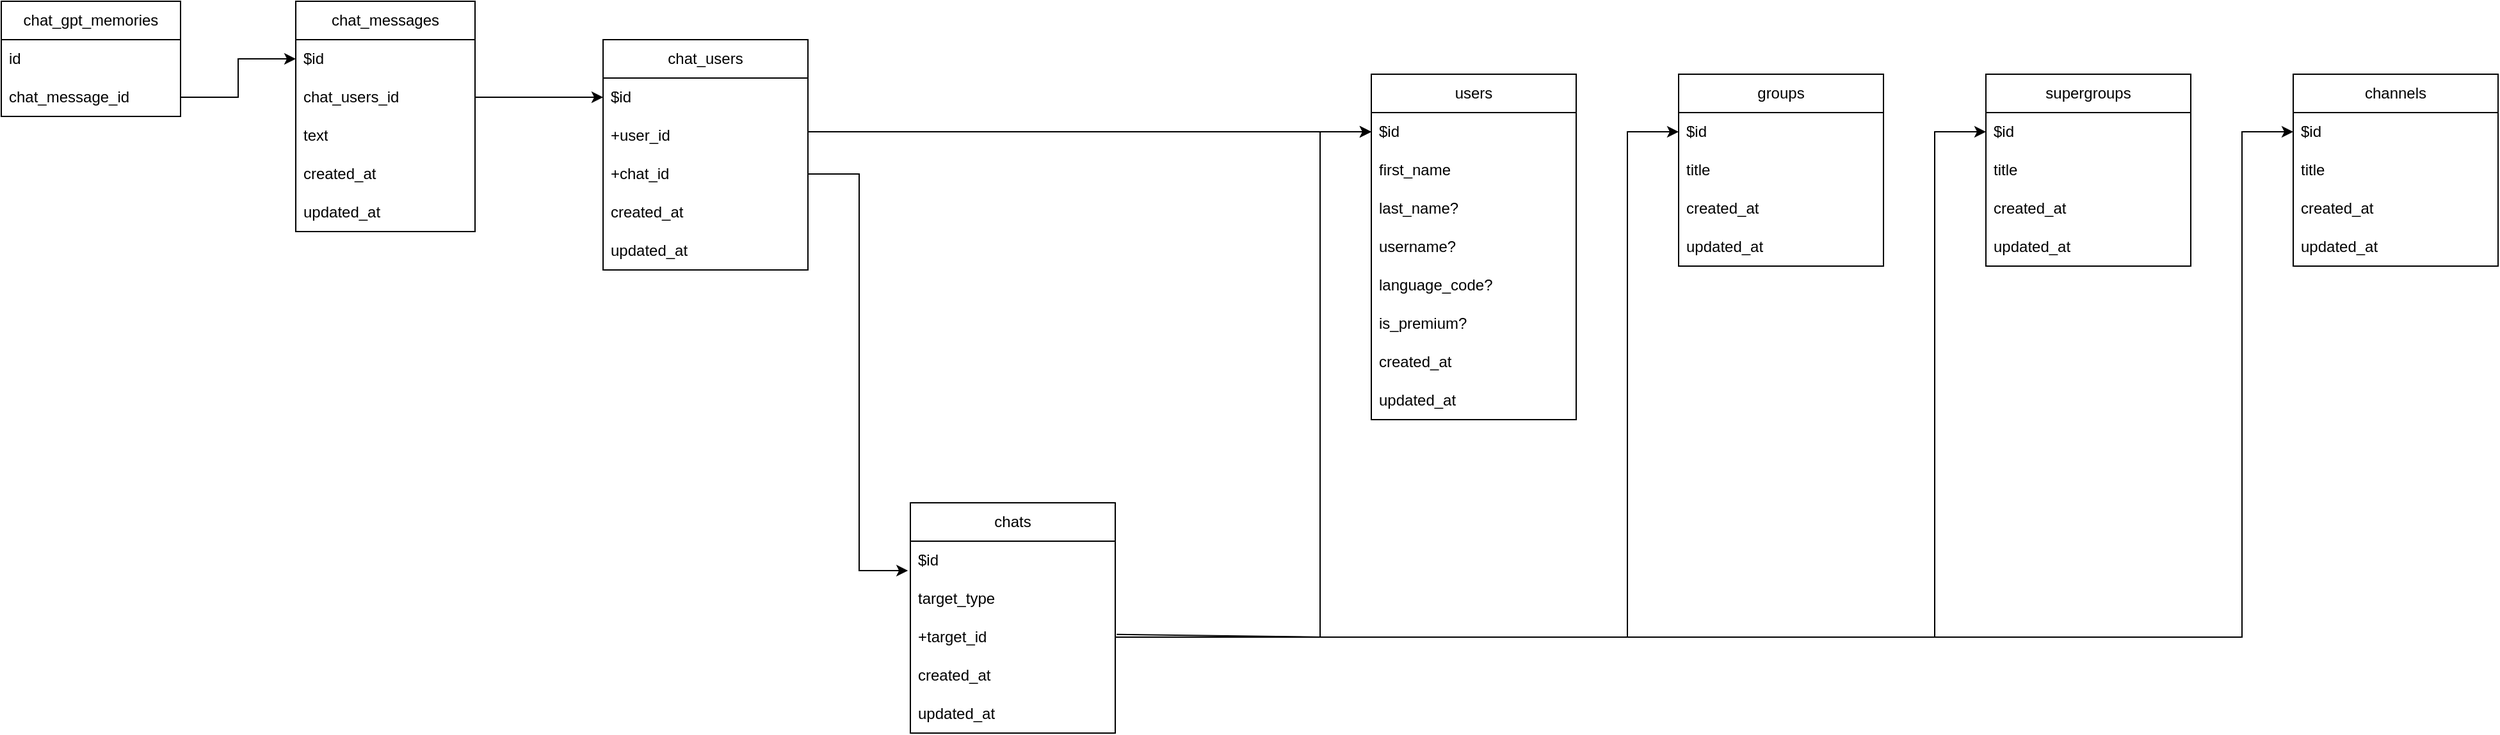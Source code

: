 <mxfile version="24.7.16">
  <diagram name="Page-1" id="a7904f86-f2b4-8e86-fa97-74104820619b">
    <mxGraphModel dx="2534" dy="1758" grid="1" gridSize="10" guides="1" tooltips="1" connect="1" arrows="1" fold="1" page="1" pageScale="1" pageWidth="1100" pageHeight="850" background="none" math="0" shadow="0">
      <root>
        <mxCell id="0" />
        <mxCell id="1" parent="0" />
        <mxCell id="qhH1SnZcZPKIVtIpZ9UF-8" value="users" style="swimlane;fontStyle=0;childLayout=stackLayout;horizontal=1;startSize=30;horizontalStack=0;resizeParent=1;resizeParentMax=0;resizeLast=0;collapsible=1;marginBottom=0;whiteSpace=wrap;html=1;" parent="1" vertex="1">
          <mxGeometry x="40" y="40" width="160" height="270" as="geometry" />
        </mxCell>
        <mxCell id="qhH1SnZcZPKIVtIpZ9UF-9" value="$id" style="text;strokeColor=none;fillColor=none;align=left;verticalAlign=middle;spacingLeft=4;spacingRight=4;overflow=hidden;points=[[0,0.5],[1,0.5]];portConstraint=eastwest;rotatable=0;whiteSpace=wrap;html=1;" parent="qhH1SnZcZPKIVtIpZ9UF-8" vertex="1">
          <mxGeometry y="30" width="160" height="30" as="geometry" />
        </mxCell>
        <mxCell id="qhH1SnZcZPKIVtIpZ9UF-10" value="first_name" style="text;strokeColor=none;fillColor=none;align=left;verticalAlign=middle;spacingLeft=4;spacingRight=4;overflow=hidden;points=[[0,0.5],[1,0.5]];portConstraint=eastwest;rotatable=0;whiteSpace=wrap;html=1;" parent="qhH1SnZcZPKIVtIpZ9UF-8" vertex="1">
          <mxGeometry y="60" width="160" height="30" as="geometry" />
        </mxCell>
        <mxCell id="qhH1SnZcZPKIVtIpZ9UF-11" value="last_name?" style="text;strokeColor=none;fillColor=none;align=left;verticalAlign=middle;spacingLeft=4;spacingRight=4;overflow=hidden;points=[[0,0.5],[1,0.5]];portConstraint=eastwest;rotatable=0;whiteSpace=wrap;html=1;" parent="qhH1SnZcZPKIVtIpZ9UF-8" vertex="1">
          <mxGeometry y="90" width="160" height="30" as="geometry" />
        </mxCell>
        <mxCell id="qhH1SnZcZPKIVtIpZ9UF-12" value="username?" style="text;strokeColor=none;fillColor=none;align=left;verticalAlign=middle;spacingLeft=4;spacingRight=4;overflow=hidden;points=[[0,0.5],[1,0.5]];portConstraint=eastwest;rotatable=0;whiteSpace=wrap;html=1;" parent="qhH1SnZcZPKIVtIpZ9UF-8" vertex="1">
          <mxGeometry y="120" width="160" height="30" as="geometry" />
        </mxCell>
        <mxCell id="qhH1SnZcZPKIVtIpZ9UF-13" value="language_code?" style="text;strokeColor=none;fillColor=none;align=left;verticalAlign=middle;spacingLeft=4;spacingRight=4;overflow=hidden;points=[[0,0.5],[1,0.5]];portConstraint=eastwest;rotatable=0;whiteSpace=wrap;html=1;" parent="qhH1SnZcZPKIVtIpZ9UF-8" vertex="1">
          <mxGeometry y="150" width="160" height="30" as="geometry" />
        </mxCell>
        <mxCell id="qhH1SnZcZPKIVtIpZ9UF-14" value="is_premium?" style="text;strokeColor=none;fillColor=none;align=left;verticalAlign=middle;spacingLeft=4;spacingRight=4;overflow=hidden;points=[[0,0.5],[1,0.5]];portConstraint=eastwest;rotatable=0;whiteSpace=wrap;html=1;" parent="qhH1SnZcZPKIVtIpZ9UF-8" vertex="1">
          <mxGeometry y="180" width="160" height="30" as="geometry" />
        </mxCell>
        <mxCell id="qhH1SnZcZPKIVtIpZ9UF-23" value="created_at" style="text;strokeColor=none;fillColor=none;align=left;verticalAlign=middle;spacingLeft=4;spacingRight=4;overflow=hidden;points=[[0,0.5],[1,0.5]];portConstraint=eastwest;rotatable=0;whiteSpace=wrap;html=1;" parent="qhH1SnZcZPKIVtIpZ9UF-8" vertex="1">
          <mxGeometry y="210" width="160" height="30" as="geometry" />
        </mxCell>
        <mxCell id="qhH1SnZcZPKIVtIpZ9UF-24" value="updated_at" style="text;strokeColor=none;fillColor=none;align=left;verticalAlign=middle;spacingLeft=4;spacingRight=4;overflow=hidden;points=[[0,0.5],[1,0.5]];portConstraint=eastwest;rotatable=0;whiteSpace=wrap;html=1;" parent="qhH1SnZcZPKIVtIpZ9UF-8" vertex="1">
          <mxGeometry y="240" width="160" height="30" as="geometry" />
        </mxCell>
        <mxCell id="qhH1SnZcZPKIVtIpZ9UF-15" value="groups" style="swimlane;fontStyle=0;childLayout=stackLayout;horizontal=1;startSize=30;horizontalStack=0;resizeParent=1;resizeParentMax=0;resizeLast=0;collapsible=1;marginBottom=0;whiteSpace=wrap;html=1;" parent="1" vertex="1">
          <mxGeometry x="280" y="40" width="160" height="150" as="geometry" />
        </mxCell>
        <mxCell id="qhH1SnZcZPKIVtIpZ9UF-16" value="$id" style="text;strokeColor=none;fillColor=none;align=left;verticalAlign=middle;spacingLeft=4;spacingRight=4;overflow=hidden;points=[[0,0.5],[1,0.5]];portConstraint=eastwest;rotatable=0;whiteSpace=wrap;html=1;" parent="qhH1SnZcZPKIVtIpZ9UF-15" vertex="1">
          <mxGeometry y="30" width="160" height="30" as="geometry" />
        </mxCell>
        <mxCell id="qhH1SnZcZPKIVtIpZ9UF-17" value="title" style="text;strokeColor=none;fillColor=none;align=left;verticalAlign=middle;spacingLeft=4;spacingRight=4;overflow=hidden;points=[[0,0.5],[1,0.5]];portConstraint=eastwest;rotatable=0;whiteSpace=wrap;html=1;" parent="qhH1SnZcZPKIVtIpZ9UF-15" vertex="1">
          <mxGeometry y="60" width="160" height="30" as="geometry" />
        </mxCell>
        <mxCell id="qhH1SnZcZPKIVtIpZ9UF-22" value="created_at" style="text;strokeColor=none;fillColor=none;align=left;verticalAlign=middle;spacingLeft=4;spacingRight=4;overflow=hidden;points=[[0,0.5],[1,0.5]];portConstraint=eastwest;rotatable=0;whiteSpace=wrap;html=1;" parent="qhH1SnZcZPKIVtIpZ9UF-15" vertex="1">
          <mxGeometry y="90" width="160" height="30" as="geometry" />
        </mxCell>
        <mxCell id="qhH1SnZcZPKIVtIpZ9UF-21" value="updated_at" style="text;strokeColor=none;fillColor=none;align=left;verticalAlign=middle;spacingLeft=4;spacingRight=4;overflow=hidden;points=[[0,0.5],[1,0.5]];portConstraint=eastwest;rotatable=0;whiteSpace=wrap;html=1;" parent="qhH1SnZcZPKIVtIpZ9UF-15" vertex="1">
          <mxGeometry y="120" width="160" height="30" as="geometry" />
        </mxCell>
        <mxCell id="qhH1SnZcZPKIVtIpZ9UF-25" value="channels" style="swimlane;fontStyle=0;childLayout=stackLayout;horizontal=1;startSize=30;horizontalStack=0;resizeParent=1;resizeParentMax=0;resizeLast=0;collapsible=1;marginBottom=0;whiteSpace=wrap;html=1;" parent="1" vertex="1">
          <mxGeometry x="760" y="40" width="160" height="150" as="geometry" />
        </mxCell>
        <mxCell id="qhH1SnZcZPKIVtIpZ9UF-26" value="$id" style="text;strokeColor=none;fillColor=none;align=left;verticalAlign=middle;spacingLeft=4;spacingRight=4;overflow=hidden;points=[[0,0.5],[1,0.5]];portConstraint=eastwest;rotatable=0;whiteSpace=wrap;html=1;" parent="qhH1SnZcZPKIVtIpZ9UF-25" vertex="1">
          <mxGeometry y="30" width="160" height="30" as="geometry" />
        </mxCell>
        <mxCell id="qhH1SnZcZPKIVtIpZ9UF-27" value="title" style="text;strokeColor=none;fillColor=none;align=left;verticalAlign=middle;spacingLeft=4;spacingRight=4;overflow=hidden;points=[[0,0.5],[1,0.5]];portConstraint=eastwest;rotatable=0;whiteSpace=wrap;html=1;" parent="qhH1SnZcZPKIVtIpZ9UF-25" vertex="1">
          <mxGeometry y="60" width="160" height="30" as="geometry" />
        </mxCell>
        <mxCell id="qhH1SnZcZPKIVtIpZ9UF-28" value="created_at" style="text;strokeColor=none;fillColor=none;align=left;verticalAlign=middle;spacingLeft=4;spacingRight=4;overflow=hidden;points=[[0,0.5],[1,0.5]];portConstraint=eastwest;rotatable=0;whiteSpace=wrap;html=1;" parent="qhH1SnZcZPKIVtIpZ9UF-25" vertex="1">
          <mxGeometry y="90" width="160" height="30" as="geometry" />
        </mxCell>
        <mxCell id="qhH1SnZcZPKIVtIpZ9UF-29" value="updated_at" style="text;strokeColor=none;fillColor=none;align=left;verticalAlign=middle;spacingLeft=4;spacingRight=4;overflow=hidden;points=[[0,0.5],[1,0.5]];portConstraint=eastwest;rotatable=0;whiteSpace=wrap;html=1;" parent="qhH1SnZcZPKIVtIpZ9UF-25" vertex="1">
          <mxGeometry y="120" width="160" height="30" as="geometry" />
        </mxCell>
        <mxCell id="qhH1SnZcZPKIVtIpZ9UF-30" value="supergroups" style="swimlane;fontStyle=0;childLayout=stackLayout;horizontal=1;startSize=30;horizontalStack=0;resizeParent=1;resizeParentMax=0;resizeLast=0;collapsible=1;marginBottom=0;whiteSpace=wrap;html=1;" parent="1" vertex="1">
          <mxGeometry x="520" y="40" width="160" height="150" as="geometry" />
        </mxCell>
        <mxCell id="qhH1SnZcZPKIVtIpZ9UF-31" value="$id" style="text;strokeColor=none;fillColor=none;align=left;verticalAlign=middle;spacingLeft=4;spacingRight=4;overflow=hidden;points=[[0,0.5],[1,0.5]];portConstraint=eastwest;rotatable=0;whiteSpace=wrap;html=1;" parent="qhH1SnZcZPKIVtIpZ9UF-30" vertex="1">
          <mxGeometry y="30" width="160" height="30" as="geometry" />
        </mxCell>
        <mxCell id="qhH1SnZcZPKIVtIpZ9UF-32" value="title" style="text;strokeColor=none;fillColor=none;align=left;verticalAlign=middle;spacingLeft=4;spacingRight=4;overflow=hidden;points=[[0,0.5],[1,0.5]];portConstraint=eastwest;rotatable=0;whiteSpace=wrap;html=1;" parent="qhH1SnZcZPKIVtIpZ9UF-30" vertex="1">
          <mxGeometry y="60" width="160" height="30" as="geometry" />
        </mxCell>
        <mxCell id="qhH1SnZcZPKIVtIpZ9UF-33" value="created_at" style="text;strokeColor=none;fillColor=none;align=left;verticalAlign=middle;spacingLeft=4;spacingRight=4;overflow=hidden;points=[[0,0.5],[1,0.5]];portConstraint=eastwest;rotatable=0;whiteSpace=wrap;html=1;" parent="qhH1SnZcZPKIVtIpZ9UF-30" vertex="1">
          <mxGeometry y="90" width="160" height="30" as="geometry" />
        </mxCell>
        <mxCell id="qhH1SnZcZPKIVtIpZ9UF-34" value="updated_at" style="text;strokeColor=none;fillColor=none;align=left;verticalAlign=middle;spacingLeft=4;spacingRight=4;overflow=hidden;points=[[0,0.5],[1,0.5]];portConstraint=eastwest;rotatable=0;whiteSpace=wrap;html=1;" parent="qhH1SnZcZPKIVtIpZ9UF-30" vertex="1">
          <mxGeometry y="120" width="160" height="30" as="geometry" />
        </mxCell>
        <mxCell id="qhH1SnZcZPKIVtIpZ9UF-35" value="chats" style="swimlane;fontStyle=0;childLayout=stackLayout;horizontal=1;startSize=30;horizontalStack=0;resizeParent=1;resizeParentMax=0;resizeLast=0;collapsible=1;marginBottom=0;whiteSpace=wrap;html=1;" parent="1" vertex="1">
          <mxGeometry x="-320" y="375" width="160" height="180" as="geometry" />
        </mxCell>
        <mxCell id="qhH1SnZcZPKIVtIpZ9UF-36" value="$id" style="text;strokeColor=none;fillColor=none;align=left;verticalAlign=middle;spacingLeft=4;spacingRight=4;overflow=hidden;points=[[0,0.5],[1,0.5]];portConstraint=eastwest;rotatable=0;whiteSpace=wrap;html=1;" parent="qhH1SnZcZPKIVtIpZ9UF-35" vertex="1">
          <mxGeometry y="30" width="160" height="30" as="geometry" />
        </mxCell>
        <mxCell id="qhH1SnZcZPKIVtIpZ9UF-37" value="target_type" style="text;strokeColor=none;fillColor=none;align=left;verticalAlign=middle;spacingLeft=4;spacingRight=4;overflow=hidden;points=[[0,0.5],[1,0.5]];portConstraint=eastwest;rotatable=0;whiteSpace=wrap;html=1;" parent="qhH1SnZcZPKIVtIpZ9UF-35" vertex="1">
          <mxGeometry y="60" width="160" height="30" as="geometry" />
        </mxCell>
        <mxCell id="qhH1SnZcZPKIVtIpZ9UF-38" value="+target_id" style="text;strokeColor=none;fillColor=none;align=left;verticalAlign=middle;spacingLeft=4;spacingRight=4;overflow=hidden;points=[[0,0.5],[1,0.5]];portConstraint=eastwest;rotatable=0;whiteSpace=wrap;html=1;" parent="qhH1SnZcZPKIVtIpZ9UF-35" vertex="1">
          <mxGeometry y="90" width="160" height="30" as="geometry" />
        </mxCell>
        <mxCell id="1VUxT75i-lTSrIvDL5Si-15" value="created_at" style="text;strokeColor=none;fillColor=none;align=left;verticalAlign=middle;spacingLeft=4;spacingRight=4;overflow=hidden;points=[[0,0.5],[1,0.5]];portConstraint=eastwest;rotatable=0;whiteSpace=wrap;html=1;" parent="qhH1SnZcZPKIVtIpZ9UF-35" vertex="1">
          <mxGeometry y="120" width="160" height="30" as="geometry" />
        </mxCell>
        <mxCell id="1VUxT75i-lTSrIvDL5Si-16" value="updated_at" style="text;strokeColor=none;fillColor=none;align=left;verticalAlign=middle;spacingLeft=4;spacingRight=4;overflow=hidden;points=[[0,0.5],[1,0.5]];portConstraint=eastwest;rotatable=0;whiteSpace=wrap;html=1;" parent="qhH1SnZcZPKIVtIpZ9UF-35" vertex="1">
          <mxGeometry y="150" width="160" height="30" as="geometry" />
        </mxCell>
        <mxCell id="qhH1SnZcZPKIVtIpZ9UF-39" value="" style="endArrow=classic;html=1;rounded=0;entryX=0;entryY=0.5;entryDx=0;entryDy=0;exitX=1.007;exitY=0.429;exitDx=0;exitDy=0;exitPerimeter=0;" parent="1" source="qhH1SnZcZPKIVtIpZ9UF-38" target="qhH1SnZcZPKIVtIpZ9UF-9" edge="1">
          <mxGeometry width="50" height="50" relative="1" as="geometry">
            <mxPoint x="610" y="480" as="sourcePoint" />
            <mxPoint x="140" y="500" as="targetPoint" />
            <Array as="points">
              <mxPoint y="480" />
              <mxPoint y="85" />
            </Array>
          </mxGeometry>
        </mxCell>
        <mxCell id="qhH1SnZcZPKIVtIpZ9UF-40" value="" style="endArrow=classic;html=1;rounded=0;entryX=0;entryY=0.5;entryDx=0;entryDy=0;exitX=1;exitY=0.5;exitDx=0;exitDy=0;" parent="1" source="qhH1SnZcZPKIVtIpZ9UF-38" target="qhH1SnZcZPKIVtIpZ9UF-16" edge="1">
          <mxGeometry width="50" height="50" relative="1" as="geometry">
            <mxPoint x="230" y="480" as="sourcePoint" />
            <mxPoint x="660" y="430" as="targetPoint" />
            <Array as="points">
              <mxPoint x="240" y="480" />
              <mxPoint x="240" y="85" />
            </Array>
          </mxGeometry>
        </mxCell>
        <mxCell id="qhH1SnZcZPKIVtIpZ9UF-41" value="" style="endArrow=classic;html=1;rounded=0;entryX=0;entryY=0.5;entryDx=0;entryDy=0;exitX=1;exitY=0.5;exitDx=0;exitDy=0;" parent="1" source="qhH1SnZcZPKIVtIpZ9UF-38" target="qhH1SnZcZPKIVtIpZ9UF-31" edge="1">
          <mxGeometry width="50" height="50" relative="1" as="geometry">
            <mxPoint x="480" y="480" as="sourcePoint" />
            <mxPoint x="660" y="430" as="targetPoint" />
            <Array as="points">
              <mxPoint x="480" y="480" />
              <mxPoint x="480" y="85" />
            </Array>
          </mxGeometry>
        </mxCell>
        <mxCell id="qhH1SnZcZPKIVtIpZ9UF-42" value="" style="endArrow=classic;html=1;rounded=0;entryX=0;entryY=0.5;entryDx=0;entryDy=0;exitX=1;exitY=0.5;exitDx=0;exitDy=0;" parent="1" source="qhH1SnZcZPKIVtIpZ9UF-38" target="qhH1SnZcZPKIVtIpZ9UF-26" edge="1">
          <mxGeometry width="50" height="50" relative="1" as="geometry">
            <mxPoint x="720" y="480" as="sourcePoint" />
            <mxPoint x="740" y="110" as="targetPoint" />
            <Array as="points">
              <mxPoint x="720" y="480" />
              <mxPoint x="720" y="85" />
            </Array>
          </mxGeometry>
        </mxCell>
        <mxCell id="qhH1SnZcZPKIVtIpZ9UF-43" value="chat_messages" style="swimlane;fontStyle=0;childLayout=stackLayout;horizontal=1;startSize=30;horizontalStack=0;resizeParent=1;resizeParentMax=0;resizeLast=0;collapsible=1;marginBottom=0;whiteSpace=wrap;html=1;" parent="1" vertex="1">
          <mxGeometry x="-800" y="-17" width="140" height="180" as="geometry" />
        </mxCell>
        <mxCell id="qhH1SnZcZPKIVtIpZ9UF-44" value="$id" style="text;strokeColor=none;fillColor=none;align=left;verticalAlign=middle;spacingLeft=4;spacingRight=4;overflow=hidden;points=[[0,0.5],[1,0.5]];portConstraint=eastwest;rotatable=0;whiteSpace=wrap;html=1;" parent="qhH1SnZcZPKIVtIpZ9UF-43" vertex="1">
          <mxGeometry y="30" width="140" height="30" as="geometry" />
        </mxCell>
        <mxCell id="qhH1SnZcZPKIVtIpZ9UF-45" value="chat_users_id" style="text;strokeColor=none;fillColor=none;align=left;verticalAlign=middle;spacingLeft=4;spacingRight=4;overflow=hidden;points=[[0,0.5],[1,0.5]];portConstraint=eastwest;rotatable=0;whiteSpace=wrap;html=1;" parent="qhH1SnZcZPKIVtIpZ9UF-43" vertex="1">
          <mxGeometry y="60" width="140" height="30" as="geometry" />
        </mxCell>
        <mxCell id="qhH1SnZcZPKIVtIpZ9UF-46" value="text" style="text;strokeColor=none;fillColor=none;align=left;verticalAlign=middle;spacingLeft=4;spacingRight=4;overflow=hidden;points=[[0,0.5],[1,0.5]];portConstraint=eastwest;rotatable=0;whiteSpace=wrap;html=1;" parent="qhH1SnZcZPKIVtIpZ9UF-43" vertex="1">
          <mxGeometry y="90" width="140" height="30" as="geometry" />
        </mxCell>
        <mxCell id="1VUxT75i-lTSrIvDL5Si-12" value="created_at" style="text;strokeColor=none;fillColor=none;align=left;verticalAlign=middle;spacingLeft=4;spacingRight=4;overflow=hidden;points=[[0,0.5],[1,0.5]];portConstraint=eastwest;rotatable=0;whiteSpace=wrap;html=1;" parent="qhH1SnZcZPKIVtIpZ9UF-43" vertex="1">
          <mxGeometry y="120" width="140" height="30" as="geometry" />
        </mxCell>
        <mxCell id="1VUxT75i-lTSrIvDL5Si-13" value="updated_at" style="text;strokeColor=none;fillColor=none;align=left;verticalAlign=middle;spacingLeft=4;spacingRight=4;overflow=hidden;points=[[0,0.5],[1,0.5]];portConstraint=eastwest;rotatable=0;whiteSpace=wrap;html=1;" parent="qhH1SnZcZPKIVtIpZ9UF-43" vertex="1">
          <mxGeometry y="150" width="140" height="30" as="geometry" />
        </mxCell>
        <mxCell id="qhH1SnZcZPKIVtIpZ9UF-47" value="chat_users" style="swimlane;fontStyle=0;childLayout=stackLayout;horizontal=1;startSize=30;horizontalStack=0;resizeParent=1;resizeParentMax=0;resizeLast=0;collapsible=1;marginBottom=0;whiteSpace=wrap;html=1;" parent="1" vertex="1">
          <mxGeometry x="-560" y="13" width="160" height="180" as="geometry" />
        </mxCell>
        <mxCell id="qhH1SnZcZPKIVtIpZ9UF-48" value="$id" style="text;strokeColor=none;fillColor=none;align=left;verticalAlign=middle;spacingLeft=4;spacingRight=4;overflow=hidden;points=[[0,0.5],[1,0.5]];portConstraint=eastwest;rotatable=0;whiteSpace=wrap;html=1;" parent="qhH1SnZcZPKIVtIpZ9UF-47" vertex="1">
          <mxGeometry y="30" width="160" height="30" as="geometry" />
        </mxCell>
        <mxCell id="qhH1SnZcZPKIVtIpZ9UF-50" value="+user_id" style="text;strokeColor=none;fillColor=none;align=left;verticalAlign=middle;spacingLeft=4;spacingRight=4;overflow=hidden;points=[[0,0.5],[1,0.5]];portConstraint=eastwest;rotatable=0;whiteSpace=wrap;html=1;" parent="qhH1SnZcZPKIVtIpZ9UF-47" vertex="1">
          <mxGeometry y="60" width="160" height="30" as="geometry" />
        </mxCell>
        <mxCell id="qhH1SnZcZPKIVtIpZ9UF-49" value="+chat_id" style="text;strokeColor=none;fillColor=none;align=left;verticalAlign=middle;spacingLeft=4;spacingRight=4;overflow=hidden;points=[[0,0.5],[1,0.5]];portConstraint=eastwest;rotatable=0;whiteSpace=wrap;html=1;" parent="qhH1SnZcZPKIVtIpZ9UF-47" vertex="1">
          <mxGeometry y="90" width="160" height="30" as="geometry" />
        </mxCell>
        <mxCell id="1VUxT75i-lTSrIvDL5Si-17" value="created_at" style="text;strokeColor=none;fillColor=none;align=left;verticalAlign=middle;spacingLeft=4;spacingRight=4;overflow=hidden;points=[[0,0.5],[1,0.5]];portConstraint=eastwest;rotatable=0;whiteSpace=wrap;html=1;" parent="qhH1SnZcZPKIVtIpZ9UF-47" vertex="1">
          <mxGeometry y="120" width="160" height="30" as="geometry" />
        </mxCell>
        <mxCell id="1VUxT75i-lTSrIvDL5Si-18" value="updated_at" style="text;strokeColor=none;fillColor=none;align=left;verticalAlign=middle;spacingLeft=4;spacingRight=4;overflow=hidden;points=[[0,0.5],[1,0.5]];portConstraint=eastwest;rotatable=0;whiteSpace=wrap;html=1;" parent="qhH1SnZcZPKIVtIpZ9UF-47" vertex="1">
          <mxGeometry y="150" width="160" height="30" as="geometry" />
        </mxCell>
        <mxCell id="qhH1SnZcZPKIVtIpZ9UF-52" style="edgeStyle=orthogonalEdgeStyle;rounded=0;orthogonalLoop=1;jettySize=auto;html=1;entryX=0;entryY=0.5;entryDx=0;entryDy=0;exitX=1;exitY=0.5;exitDx=0;exitDy=0;" parent="1" source="qhH1SnZcZPKIVtIpZ9UF-50" target="qhH1SnZcZPKIVtIpZ9UF-9" edge="1">
          <mxGeometry relative="1" as="geometry">
            <mxPoint x="-90" y="90" as="targetPoint" />
            <Array as="points">
              <mxPoint x="-400" y="85" />
            </Array>
          </mxGeometry>
        </mxCell>
        <mxCell id="1VUxT75i-lTSrIvDL5Si-19" style="edgeStyle=orthogonalEdgeStyle;rounded=0;orthogonalLoop=1;jettySize=auto;html=1;entryX=-0.012;entryY=0.767;entryDx=0;entryDy=0;entryPerimeter=0;" parent="1" source="qhH1SnZcZPKIVtIpZ9UF-49" target="qhH1SnZcZPKIVtIpZ9UF-36" edge="1">
          <mxGeometry relative="1" as="geometry" />
        </mxCell>
        <mxCell id="1VUxT75i-lTSrIvDL5Si-20" style="edgeStyle=orthogonalEdgeStyle;rounded=0;orthogonalLoop=1;jettySize=auto;html=1;entryX=0;entryY=0.5;entryDx=0;entryDy=0;" parent="1" source="qhH1SnZcZPKIVtIpZ9UF-45" target="qhH1SnZcZPKIVtIpZ9UF-48" edge="1">
          <mxGeometry relative="1" as="geometry" />
        </mxCell>
        <mxCell id="UIdYUCo2d9bOj5kgVsCu-1" value="chat_gpt_memories" style="swimlane;fontStyle=0;childLayout=stackLayout;horizontal=1;startSize=30;horizontalStack=0;resizeParent=1;resizeParentMax=0;resizeLast=0;collapsible=1;marginBottom=0;whiteSpace=wrap;html=1;" vertex="1" parent="1">
          <mxGeometry x="-1030" y="-17" width="140" height="90" as="geometry" />
        </mxCell>
        <mxCell id="UIdYUCo2d9bOj5kgVsCu-2" value="id" style="text;strokeColor=none;fillColor=none;align=left;verticalAlign=middle;spacingLeft=4;spacingRight=4;overflow=hidden;points=[[0,0.5],[1,0.5]];portConstraint=eastwest;rotatable=0;whiteSpace=wrap;html=1;" vertex="1" parent="UIdYUCo2d9bOj5kgVsCu-1">
          <mxGeometry y="30" width="140" height="30" as="geometry" />
        </mxCell>
        <mxCell id="UIdYUCo2d9bOj5kgVsCu-3" value="chat_message_id" style="text;strokeColor=none;fillColor=none;align=left;verticalAlign=middle;spacingLeft=4;spacingRight=4;overflow=hidden;points=[[0,0.5],[1,0.5]];portConstraint=eastwest;rotatable=0;whiteSpace=wrap;html=1;" vertex="1" parent="UIdYUCo2d9bOj5kgVsCu-1">
          <mxGeometry y="60" width="140" height="30" as="geometry" />
        </mxCell>
        <mxCell id="UIdYUCo2d9bOj5kgVsCu-5" style="edgeStyle=orthogonalEdgeStyle;rounded=0;orthogonalLoop=1;jettySize=auto;html=1;entryX=0;entryY=0.5;entryDx=0;entryDy=0;" edge="1" parent="1" source="UIdYUCo2d9bOj5kgVsCu-3" target="qhH1SnZcZPKIVtIpZ9UF-44">
          <mxGeometry relative="1" as="geometry" />
        </mxCell>
      </root>
    </mxGraphModel>
  </diagram>
</mxfile>
